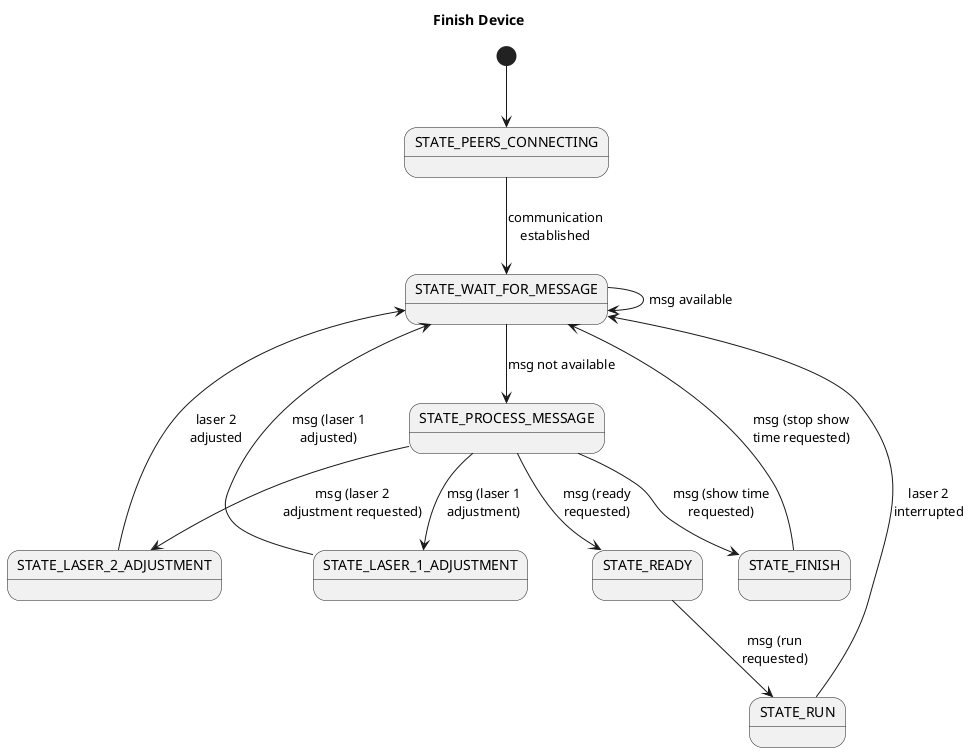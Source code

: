 @startuml

title Finish Device

state "STATE_PEERS_CONNECTING" as connection
state "STATE_WAIT_FOR_MESSAGE" as wait
state "STATE_LASER_1_ADJUSTMENT" as laser1
state "STATE_LASER_2_ADJUSTMENT" as laser2
state "STATE_READY" as ready
state "STATE_RUN" as run
state "STATE_FINISH" as finish
state "STATE_PROCESS_MESSAGE" as process

[*] --> connection
connection --> wait : communication\nestablished
wait --> process : msg not available
wait -> wait : msg available
process --> laser1 : msg (laser 1\nadjustment)
laser1 -> wait : msg (laser 1\nadjusted)
process --> laser2 : msg (laser 2\nadjustment requested)
laser2 -> wait : laser 2\nadjusted
process --> ready : msg (ready\nrequested)
ready --> run : msg (run\nrequested)
run -> wait : laser 2\ninterrupted
process --> finish : msg (show time\nrequested)
finish -> wait : msg (stop show\ntime requested)
@enduml